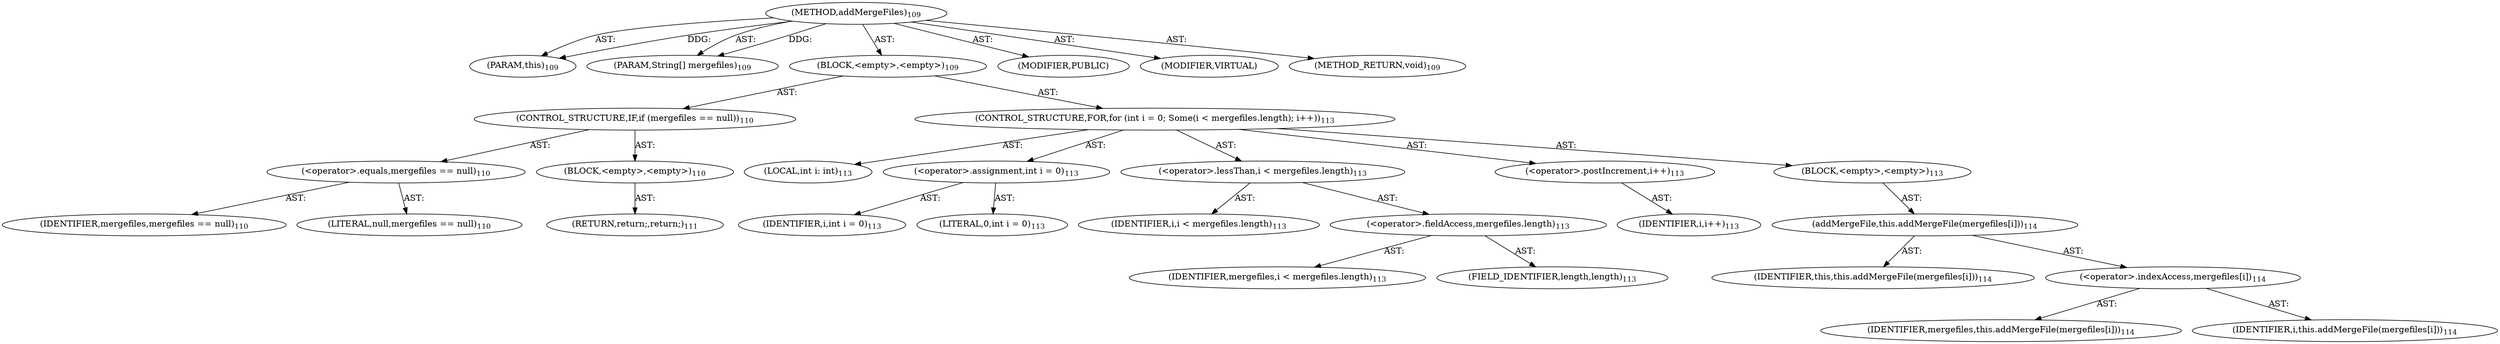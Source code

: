 digraph "addMergeFiles" {  
"111669149699" [label = <(METHOD,addMergeFiles)<SUB>109</SUB>> ]
"115964116993" [label = <(PARAM,this)<SUB>109</SUB>> ]
"115964117006" [label = <(PARAM,String[] mergefiles)<SUB>109</SUB>> ]
"25769803782" [label = <(BLOCK,&lt;empty&gt;,&lt;empty&gt;)<SUB>109</SUB>> ]
"47244640259" [label = <(CONTROL_STRUCTURE,IF,if (mergefiles == null))<SUB>110</SUB>> ]
"30064771081" [label = <(&lt;operator&gt;.equals,mergefiles == null)<SUB>110</SUB>> ]
"68719476759" [label = <(IDENTIFIER,mergefiles,mergefiles == null)<SUB>110</SUB>> ]
"90194313219" [label = <(LITERAL,null,mergefiles == null)<SUB>110</SUB>> ]
"25769803783" [label = <(BLOCK,&lt;empty&gt;,&lt;empty&gt;)<SUB>110</SUB>> ]
"146028888067" [label = <(RETURN,return;,return;)<SUB>111</SUB>> ]
"47244640260" [label = <(CONTROL_STRUCTURE,FOR,for (int i = 0; Some(i &lt; mergefiles.length); i++))<SUB>113</SUB>> ]
"94489280512" [label = <(LOCAL,int i: int)<SUB>113</SUB>> ]
"30064771082" [label = <(&lt;operator&gt;.assignment,int i = 0)<SUB>113</SUB>> ]
"68719476760" [label = <(IDENTIFIER,i,int i = 0)<SUB>113</SUB>> ]
"90194313220" [label = <(LITERAL,0,int i = 0)<SUB>113</SUB>> ]
"30064771083" [label = <(&lt;operator&gt;.lessThan,i &lt; mergefiles.length)<SUB>113</SUB>> ]
"68719476761" [label = <(IDENTIFIER,i,i &lt; mergefiles.length)<SUB>113</SUB>> ]
"30064771084" [label = <(&lt;operator&gt;.fieldAccess,mergefiles.length)<SUB>113</SUB>> ]
"68719476762" [label = <(IDENTIFIER,mergefiles,i &lt; mergefiles.length)<SUB>113</SUB>> ]
"55834574851" [label = <(FIELD_IDENTIFIER,length,length)<SUB>113</SUB>> ]
"30064771085" [label = <(&lt;operator&gt;.postIncrement,i++)<SUB>113</SUB>> ]
"68719476763" [label = <(IDENTIFIER,i,i++)<SUB>113</SUB>> ]
"25769803784" [label = <(BLOCK,&lt;empty&gt;,&lt;empty&gt;)<SUB>113</SUB>> ]
"30064771086" [label = <(addMergeFile,this.addMergeFile(mergefiles[i]))<SUB>114</SUB>> ]
"68719476737" [label = <(IDENTIFIER,this,this.addMergeFile(mergefiles[i]))<SUB>114</SUB>> ]
"30064771087" [label = <(&lt;operator&gt;.indexAccess,mergefiles[i])<SUB>114</SUB>> ]
"68719476764" [label = <(IDENTIFIER,mergefiles,this.addMergeFile(mergefiles[i]))<SUB>114</SUB>> ]
"68719476765" [label = <(IDENTIFIER,i,this.addMergeFile(mergefiles[i]))<SUB>114</SUB>> ]
"133143986182" [label = <(MODIFIER,PUBLIC)> ]
"133143986183" [label = <(MODIFIER,VIRTUAL)> ]
"128849018883" [label = <(METHOD_RETURN,void)<SUB>109</SUB>> ]
  "111669149699" -> "115964116993"  [ label = "AST: "] 
  "111669149699" -> "115964117006"  [ label = "AST: "] 
  "111669149699" -> "25769803782"  [ label = "AST: "] 
  "111669149699" -> "133143986182"  [ label = "AST: "] 
  "111669149699" -> "133143986183"  [ label = "AST: "] 
  "111669149699" -> "128849018883"  [ label = "AST: "] 
  "25769803782" -> "47244640259"  [ label = "AST: "] 
  "25769803782" -> "47244640260"  [ label = "AST: "] 
  "47244640259" -> "30064771081"  [ label = "AST: "] 
  "47244640259" -> "25769803783"  [ label = "AST: "] 
  "30064771081" -> "68719476759"  [ label = "AST: "] 
  "30064771081" -> "90194313219"  [ label = "AST: "] 
  "25769803783" -> "146028888067"  [ label = "AST: "] 
  "47244640260" -> "94489280512"  [ label = "AST: "] 
  "47244640260" -> "30064771082"  [ label = "AST: "] 
  "47244640260" -> "30064771083"  [ label = "AST: "] 
  "47244640260" -> "30064771085"  [ label = "AST: "] 
  "47244640260" -> "25769803784"  [ label = "AST: "] 
  "30064771082" -> "68719476760"  [ label = "AST: "] 
  "30064771082" -> "90194313220"  [ label = "AST: "] 
  "30064771083" -> "68719476761"  [ label = "AST: "] 
  "30064771083" -> "30064771084"  [ label = "AST: "] 
  "30064771084" -> "68719476762"  [ label = "AST: "] 
  "30064771084" -> "55834574851"  [ label = "AST: "] 
  "30064771085" -> "68719476763"  [ label = "AST: "] 
  "25769803784" -> "30064771086"  [ label = "AST: "] 
  "30064771086" -> "68719476737"  [ label = "AST: "] 
  "30064771086" -> "30064771087"  [ label = "AST: "] 
  "30064771087" -> "68719476764"  [ label = "AST: "] 
  "30064771087" -> "68719476765"  [ label = "AST: "] 
  "111669149699" -> "115964116993"  [ label = "DDG: "] 
  "111669149699" -> "115964117006"  [ label = "DDG: "] 
}
